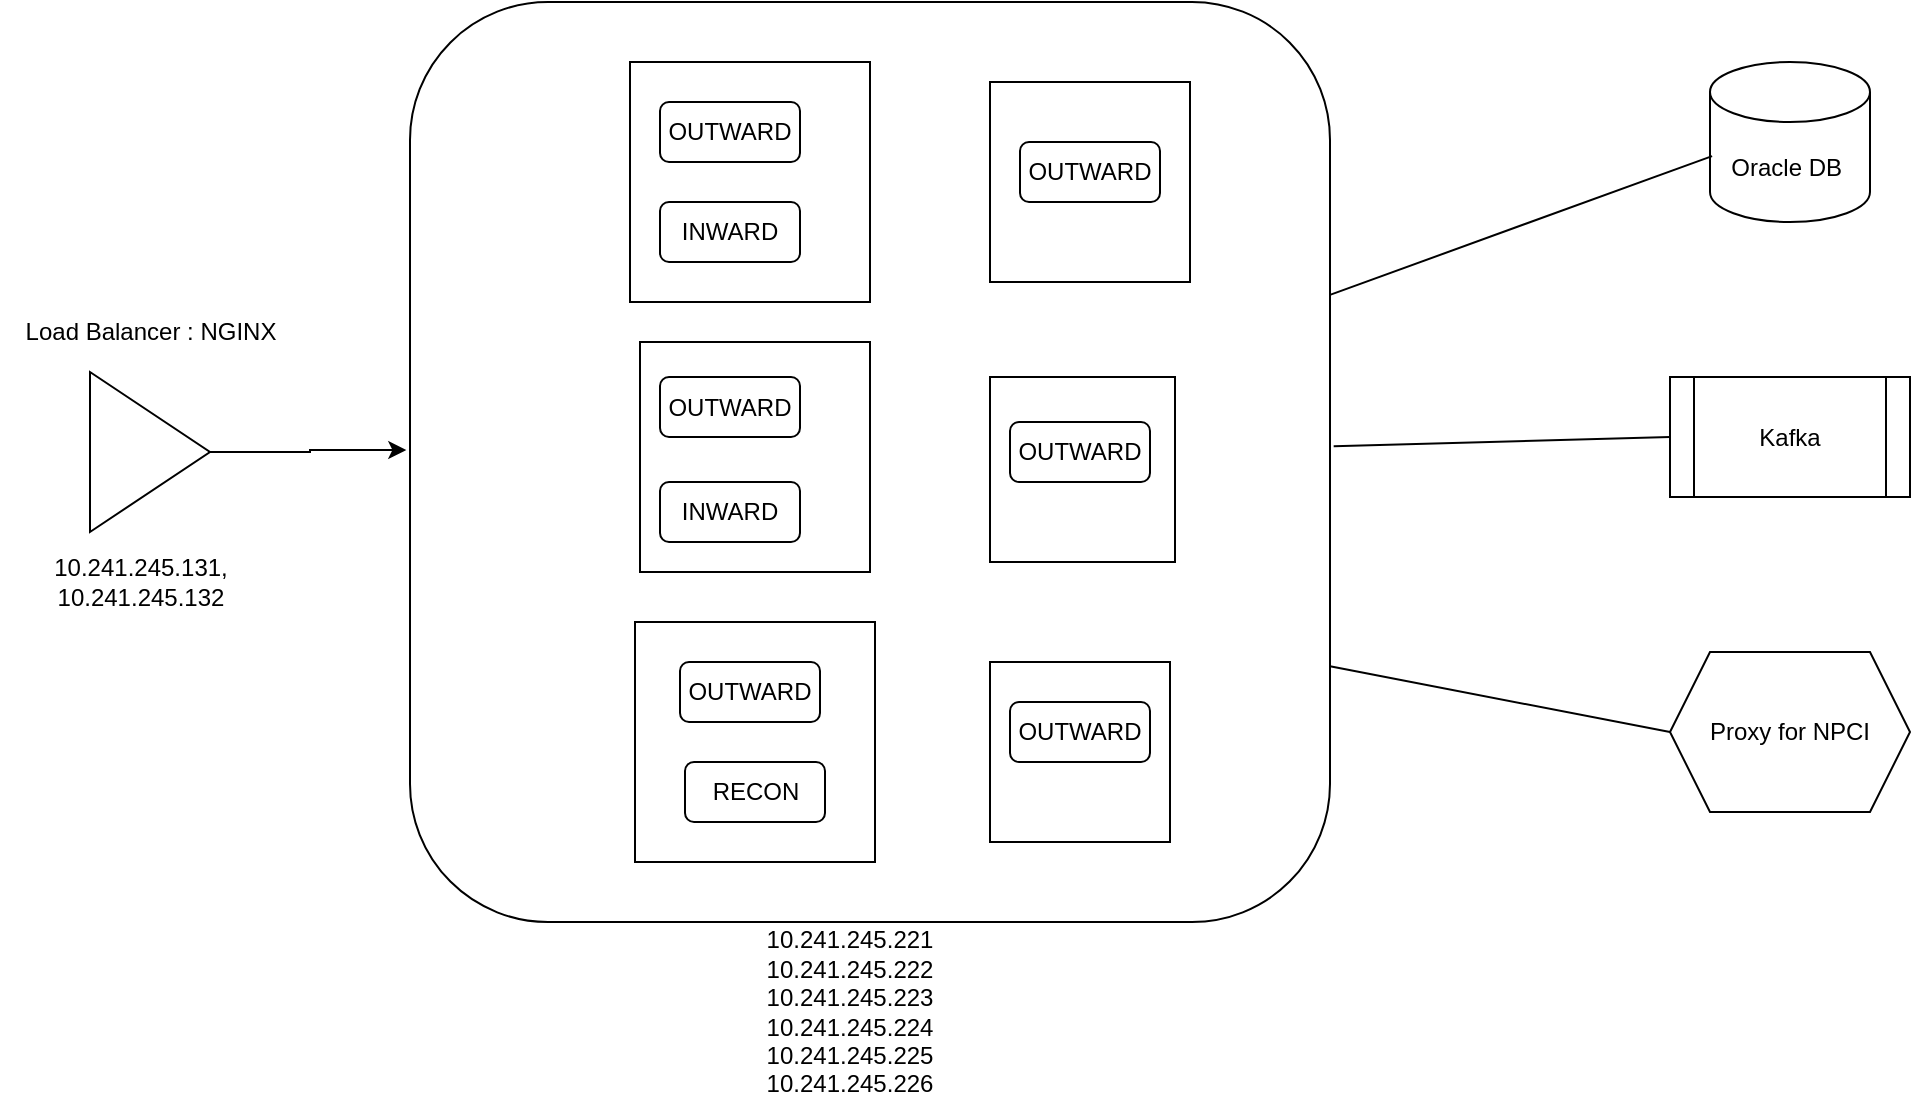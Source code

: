 <mxfile version="21.5.2" type="github">
  <diagram name="Page-1" id="vNcc59VQCfEPZOvDmemR">
    <mxGraphModel dx="1194" dy="642" grid="1" gridSize="10" guides="1" tooltips="1" connect="1" arrows="1" fold="1" page="1" pageScale="1" pageWidth="850" pageHeight="1100" math="0" shadow="0">
      <root>
        <mxCell id="0" />
        <mxCell id="1" parent="0" />
        <mxCell id="Pld-RQmMGz8kok_W18LP-19" value="" style="rounded=1;whiteSpace=wrap;html=1;" vertex="1" parent="1">
          <mxGeometry x="230" y="30" width="460" height="460" as="geometry" />
        </mxCell>
        <mxCell id="Pld-RQmMGz8kok_W18LP-18" value="Load Balancer : NGINX" style="text;html=1;align=center;verticalAlign=middle;resizable=0;points=[];autosize=1;strokeColor=none;fillColor=none;" vertex="1" parent="1">
          <mxGeometry x="25" y="180" width="150" height="30" as="geometry" />
        </mxCell>
        <mxCell id="Pld-RQmMGz8kok_W18LP-1" value="" style="whiteSpace=wrap;html=1;aspect=fixed;" vertex="1" parent="1">
          <mxGeometry x="520" y="360" width="90" height="90" as="geometry" />
        </mxCell>
        <mxCell id="Pld-RQmMGz8kok_W18LP-2" value="" style="whiteSpace=wrap;html=1;aspect=fixed;" vertex="1" parent="1">
          <mxGeometry x="520" y="217.5" width="92.5" height="92.5" as="geometry" />
        </mxCell>
        <mxCell id="Pld-RQmMGz8kok_W18LP-3" value="" style="whiteSpace=wrap;html=1;aspect=fixed;" vertex="1" parent="1">
          <mxGeometry x="342.5" y="340" width="120" height="120" as="geometry" />
        </mxCell>
        <mxCell id="Pld-RQmMGz8kok_W18LP-4" value="" style="whiteSpace=wrap;html=1;aspect=fixed;" vertex="1" parent="1">
          <mxGeometry x="520" y="70" width="100" height="100" as="geometry" />
        </mxCell>
        <mxCell id="Pld-RQmMGz8kok_W18LP-5" value="" style="whiteSpace=wrap;html=1;aspect=fixed;" vertex="1" parent="1">
          <mxGeometry x="345" y="200" width="115" height="115" as="geometry" />
        </mxCell>
        <mxCell id="Pld-RQmMGz8kok_W18LP-6" value="" style="whiteSpace=wrap;html=1;aspect=fixed;" vertex="1" parent="1">
          <mxGeometry x="340" y="60" width="120" height="120" as="geometry" />
        </mxCell>
        <mxCell id="Pld-RQmMGz8kok_W18LP-8" value="OUTWARD" style="rounded=1;whiteSpace=wrap;html=1;" vertex="1" parent="1">
          <mxGeometry x="355" y="80" width="70" height="30" as="geometry" />
        </mxCell>
        <mxCell id="Pld-RQmMGz8kok_W18LP-9" value="OUTWARD" style="rounded=1;whiteSpace=wrap;html=1;" vertex="1" parent="1">
          <mxGeometry x="535" y="100" width="70" height="30" as="geometry" />
        </mxCell>
        <mxCell id="Pld-RQmMGz8kok_W18LP-10" value="INWARD" style="rounded=1;whiteSpace=wrap;html=1;" vertex="1" parent="1">
          <mxGeometry x="355" y="130" width="70" height="30" as="geometry" />
        </mxCell>
        <mxCell id="Pld-RQmMGz8kok_W18LP-11" value="OUTWARD" style="rounded=1;whiteSpace=wrap;html=1;" vertex="1" parent="1">
          <mxGeometry x="355" y="217.5" width="70" height="30" as="geometry" />
        </mxCell>
        <mxCell id="Pld-RQmMGz8kok_W18LP-12" value="INWARD" style="rounded=1;whiteSpace=wrap;html=1;" vertex="1" parent="1">
          <mxGeometry x="355" y="270" width="70" height="30" as="geometry" />
        </mxCell>
        <mxCell id="Pld-RQmMGz8kok_W18LP-13" value="OUTWARD" style="rounded=1;whiteSpace=wrap;html=1;" vertex="1" parent="1">
          <mxGeometry x="365" y="360" width="70" height="30" as="geometry" />
        </mxCell>
        <mxCell id="Pld-RQmMGz8kok_W18LP-14" value="RECON" style="rounded=1;whiteSpace=wrap;html=1;" vertex="1" parent="1">
          <mxGeometry x="367.5" y="410" width="70" height="30" as="geometry" />
        </mxCell>
        <mxCell id="Pld-RQmMGz8kok_W18LP-15" value="OUTWARD" style="rounded=1;whiteSpace=wrap;html=1;" vertex="1" parent="1">
          <mxGeometry x="530" y="240" width="70" height="30" as="geometry" />
        </mxCell>
        <mxCell id="Pld-RQmMGz8kok_W18LP-16" value="OUTWARD" style="rounded=1;whiteSpace=wrap;html=1;" vertex="1" parent="1">
          <mxGeometry x="530" y="380" width="70" height="30" as="geometry" />
        </mxCell>
        <mxCell id="Pld-RQmMGz8kok_W18LP-23" style="edgeStyle=orthogonalEdgeStyle;rounded=0;orthogonalLoop=1;jettySize=auto;html=1;entryX=-0.004;entryY=0.487;entryDx=0;entryDy=0;entryPerimeter=0;" edge="1" parent="1" source="Pld-RQmMGz8kok_W18LP-17" target="Pld-RQmMGz8kok_W18LP-19">
          <mxGeometry relative="1" as="geometry" />
        </mxCell>
        <mxCell id="Pld-RQmMGz8kok_W18LP-17" value="" style="triangle;whiteSpace=wrap;html=1;" vertex="1" parent="1">
          <mxGeometry x="70" y="215" width="60" height="80" as="geometry" />
        </mxCell>
        <mxCell id="Pld-RQmMGz8kok_W18LP-20" value="Oracle DB&amp;nbsp;" style="shape=cylinder3;whiteSpace=wrap;html=1;boundedLbl=1;backgroundOutline=1;size=15;" vertex="1" parent="1">
          <mxGeometry x="880" y="60" width="80" height="80" as="geometry" />
        </mxCell>
        <mxCell id="Pld-RQmMGz8kok_W18LP-21" value="Kafka" style="shape=process;whiteSpace=wrap;html=1;backgroundOutline=1;" vertex="1" parent="1">
          <mxGeometry x="860" y="217.5" width="120" height="60" as="geometry" />
        </mxCell>
        <mxCell id="Pld-RQmMGz8kok_W18LP-22" value="Proxy for NPCI" style="shape=hexagon;perimeter=hexagonPerimeter2;whiteSpace=wrap;html=1;fixedSize=1;" vertex="1" parent="1">
          <mxGeometry x="860" y="355" width="120" height="80" as="geometry" />
        </mxCell>
        <mxCell id="Pld-RQmMGz8kok_W18LP-24" value="" style="endArrow=none;html=1;rounded=0;entryX=0.013;entryY=0.588;entryDx=0;entryDy=0;entryPerimeter=0;" edge="1" parent="1" source="Pld-RQmMGz8kok_W18LP-19" target="Pld-RQmMGz8kok_W18LP-20">
          <mxGeometry width="50" height="50" relative="1" as="geometry">
            <mxPoint x="480" y="310" as="sourcePoint" />
            <mxPoint x="530" y="260" as="targetPoint" />
          </mxGeometry>
        </mxCell>
        <mxCell id="Pld-RQmMGz8kok_W18LP-25" value="" style="endArrow=none;html=1;rounded=0;entryX=0;entryY=0.5;entryDx=0;entryDy=0;exitX=1.004;exitY=0.483;exitDx=0;exitDy=0;exitPerimeter=0;" edge="1" parent="1" source="Pld-RQmMGz8kok_W18LP-19" target="Pld-RQmMGz8kok_W18LP-21">
          <mxGeometry width="50" height="50" relative="1" as="geometry">
            <mxPoint x="480" y="310" as="sourcePoint" />
            <mxPoint x="530" y="260" as="targetPoint" />
          </mxGeometry>
        </mxCell>
        <mxCell id="Pld-RQmMGz8kok_W18LP-26" value="" style="endArrow=none;html=1;rounded=0;entryX=0;entryY=0.5;entryDx=0;entryDy=0;exitX=1;exitY=0.722;exitDx=0;exitDy=0;exitPerimeter=0;" edge="1" parent="1" source="Pld-RQmMGz8kok_W18LP-19" target="Pld-RQmMGz8kok_W18LP-22">
          <mxGeometry width="50" height="50" relative="1" as="geometry">
            <mxPoint x="480" y="310" as="sourcePoint" />
            <mxPoint x="530" y="260" as="targetPoint" />
          </mxGeometry>
        </mxCell>
        <mxCell id="Pld-RQmMGz8kok_W18LP-27" value="&lt;div&gt;10.241.245.131,&lt;br&gt;&lt;span style=&quot;background-color: initial;&quot;&gt;10.241.245.132&lt;/span&gt;&lt;/div&gt;" style="text;html=1;align=center;verticalAlign=middle;resizable=0;points=[];autosize=1;strokeColor=none;fillColor=none;" vertex="1" parent="1">
          <mxGeometry x="40" y="300" width="110" height="40" as="geometry" />
        </mxCell>
        <mxCell id="Pld-RQmMGz8kok_W18LP-28" value="&lt;div style=&quot;border-color: var(--border-color);&quot;&gt;10.241.245.221&lt;/div&gt;&lt;div style=&quot;border-color: var(--border-color);&quot;&gt;10.241.245.222&lt;/div&gt;&lt;div style=&quot;border-color: var(--border-color);&quot;&gt;&lt;div style=&quot;border-color: var(--border-color);&quot;&gt;10.241.245.223&lt;/div&gt;&lt;div style=&quot;border-color: var(--border-color);&quot;&gt;&lt;span style=&quot;background-color: initial;&quot;&gt;10.241.245.224&lt;/span&gt;&lt;/div&gt;&lt;div style=&quot;border-color: var(--border-color);&quot;&gt;10.241.245.225&lt;/div&gt;&lt;div style=&quot;border-color: var(--border-color);&quot;&gt;10.241.245.226&lt;/div&gt;&lt;/div&gt;" style="text;html=1;strokeColor=none;fillColor=none;align=center;verticalAlign=middle;whiteSpace=wrap;rounded=0;" vertex="1" parent="1">
          <mxGeometry x="420" y="520" width="60" height="30" as="geometry" />
        </mxCell>
      </root>
    </mxGraphModel>
  </diagram>
</mxfile>
